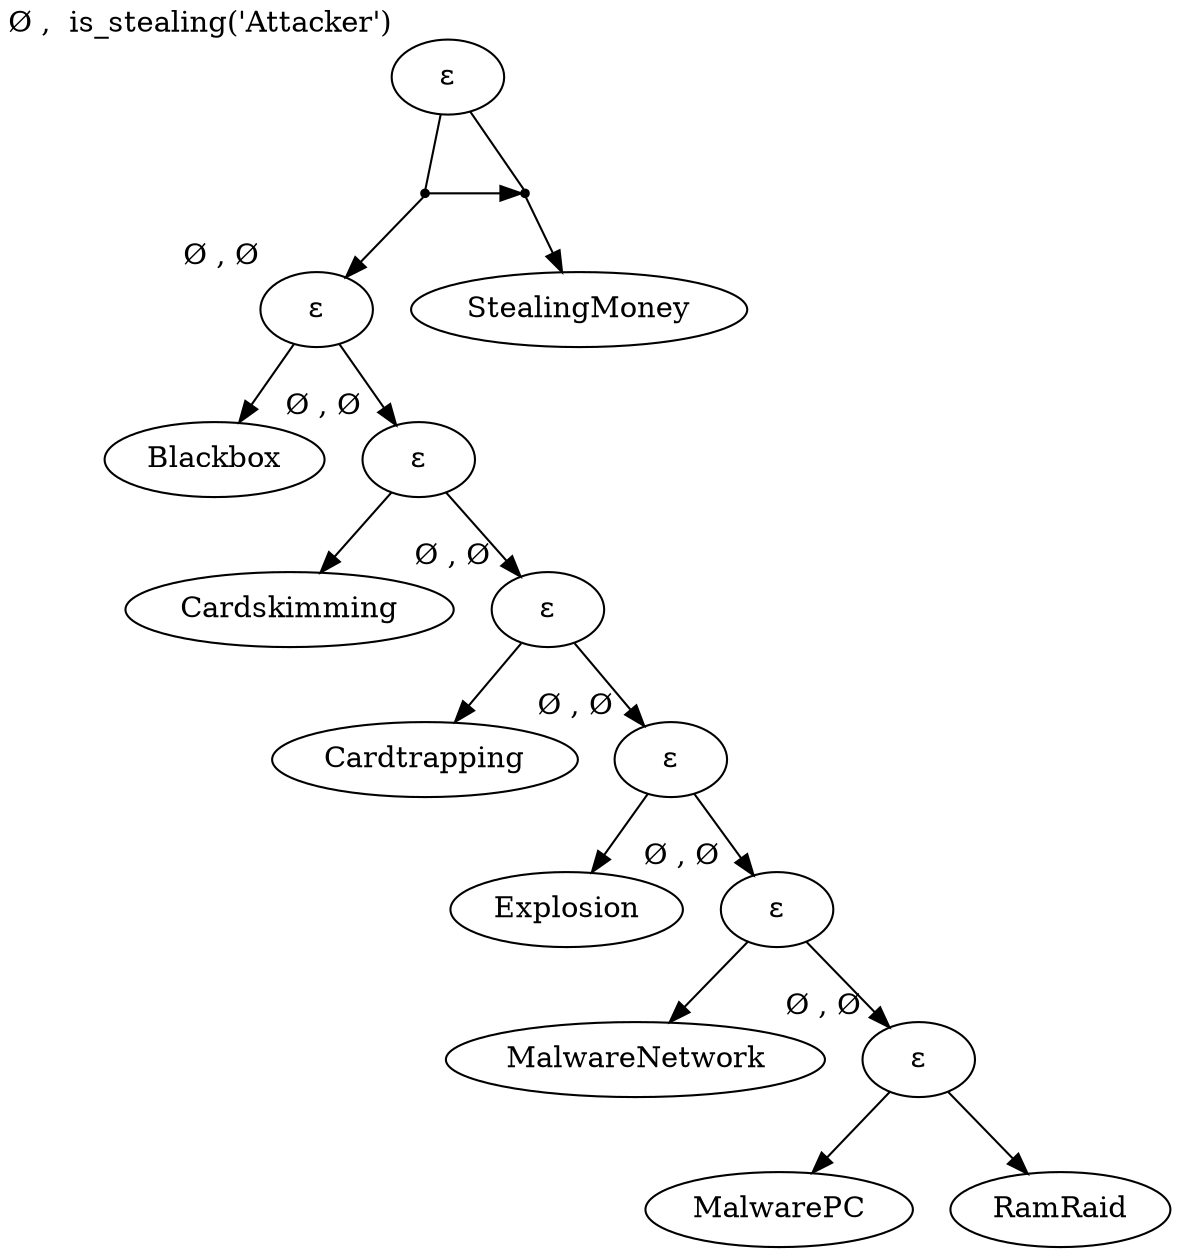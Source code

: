 // Bin Tree
digraph {
	Eps1 [label="ε" xlabel="Ø ,  is_stealing('Attacker')"]
	Eps2 [label="ε" xlabel="Ø , Ø"]
	Blackbox [label=Blackbox xlabel=""]
	Eps2 -> Blackbox
	Eps3 [label="ε" xlabel="Ø , Ø"]
	Cardskimming [label=Cardskimming xlabel=""]
	Eps3 -> Cardskimming
	Eps4 [label="ε" xlabel="Ø , Ø"]
	Cardtrapping [label=Cardtrapping xlabel=""]
	Eps4 -> Cardtrapping
	Eps5 [label="ε" xlabel="Ø , Ø"]
	Explosion [label=Explosion xlabel=""]
	Eps5 -> Explosion
	Eps6 [label="ε" xlabel="Ø , Ø"]
	MalwareNetwork [label=MalwareNetwork xlabel=""]
	Eps6 -> MalwareNetwork
	Eps7 [label="ε" xlabel="Ø , Ø"]
	MalwarePC [label=MalwarePC xlabel=""]
	Eps7 -> MalwarePC
	RamRaid [label=RamRaid xlabel=""]
	Eps7 -> RamRaid
	Eps6 -> Eps7
	Eps5 -> Eps6
	Eps4 -> Eps5
	Eps3 -> Eps4
	Eps2 -> Eps3
	"SAND1,0" [label="" shape=point]
	Eps1 -> "SAND1,0" [arrowhead=none]
	"SAND1,0" -> Eps2
	"SAND1,0" -> "SAND1,1" [arrowhead=normal constraint=false]
	StealingMoney [label=StealingMoney xlabel=""]
	"SAND1,1" [label="" shape=point]
	Eps1 -> "SAND1,1" [arrowhead=none]
	"SAND1,1" -> StealingMoney
}
